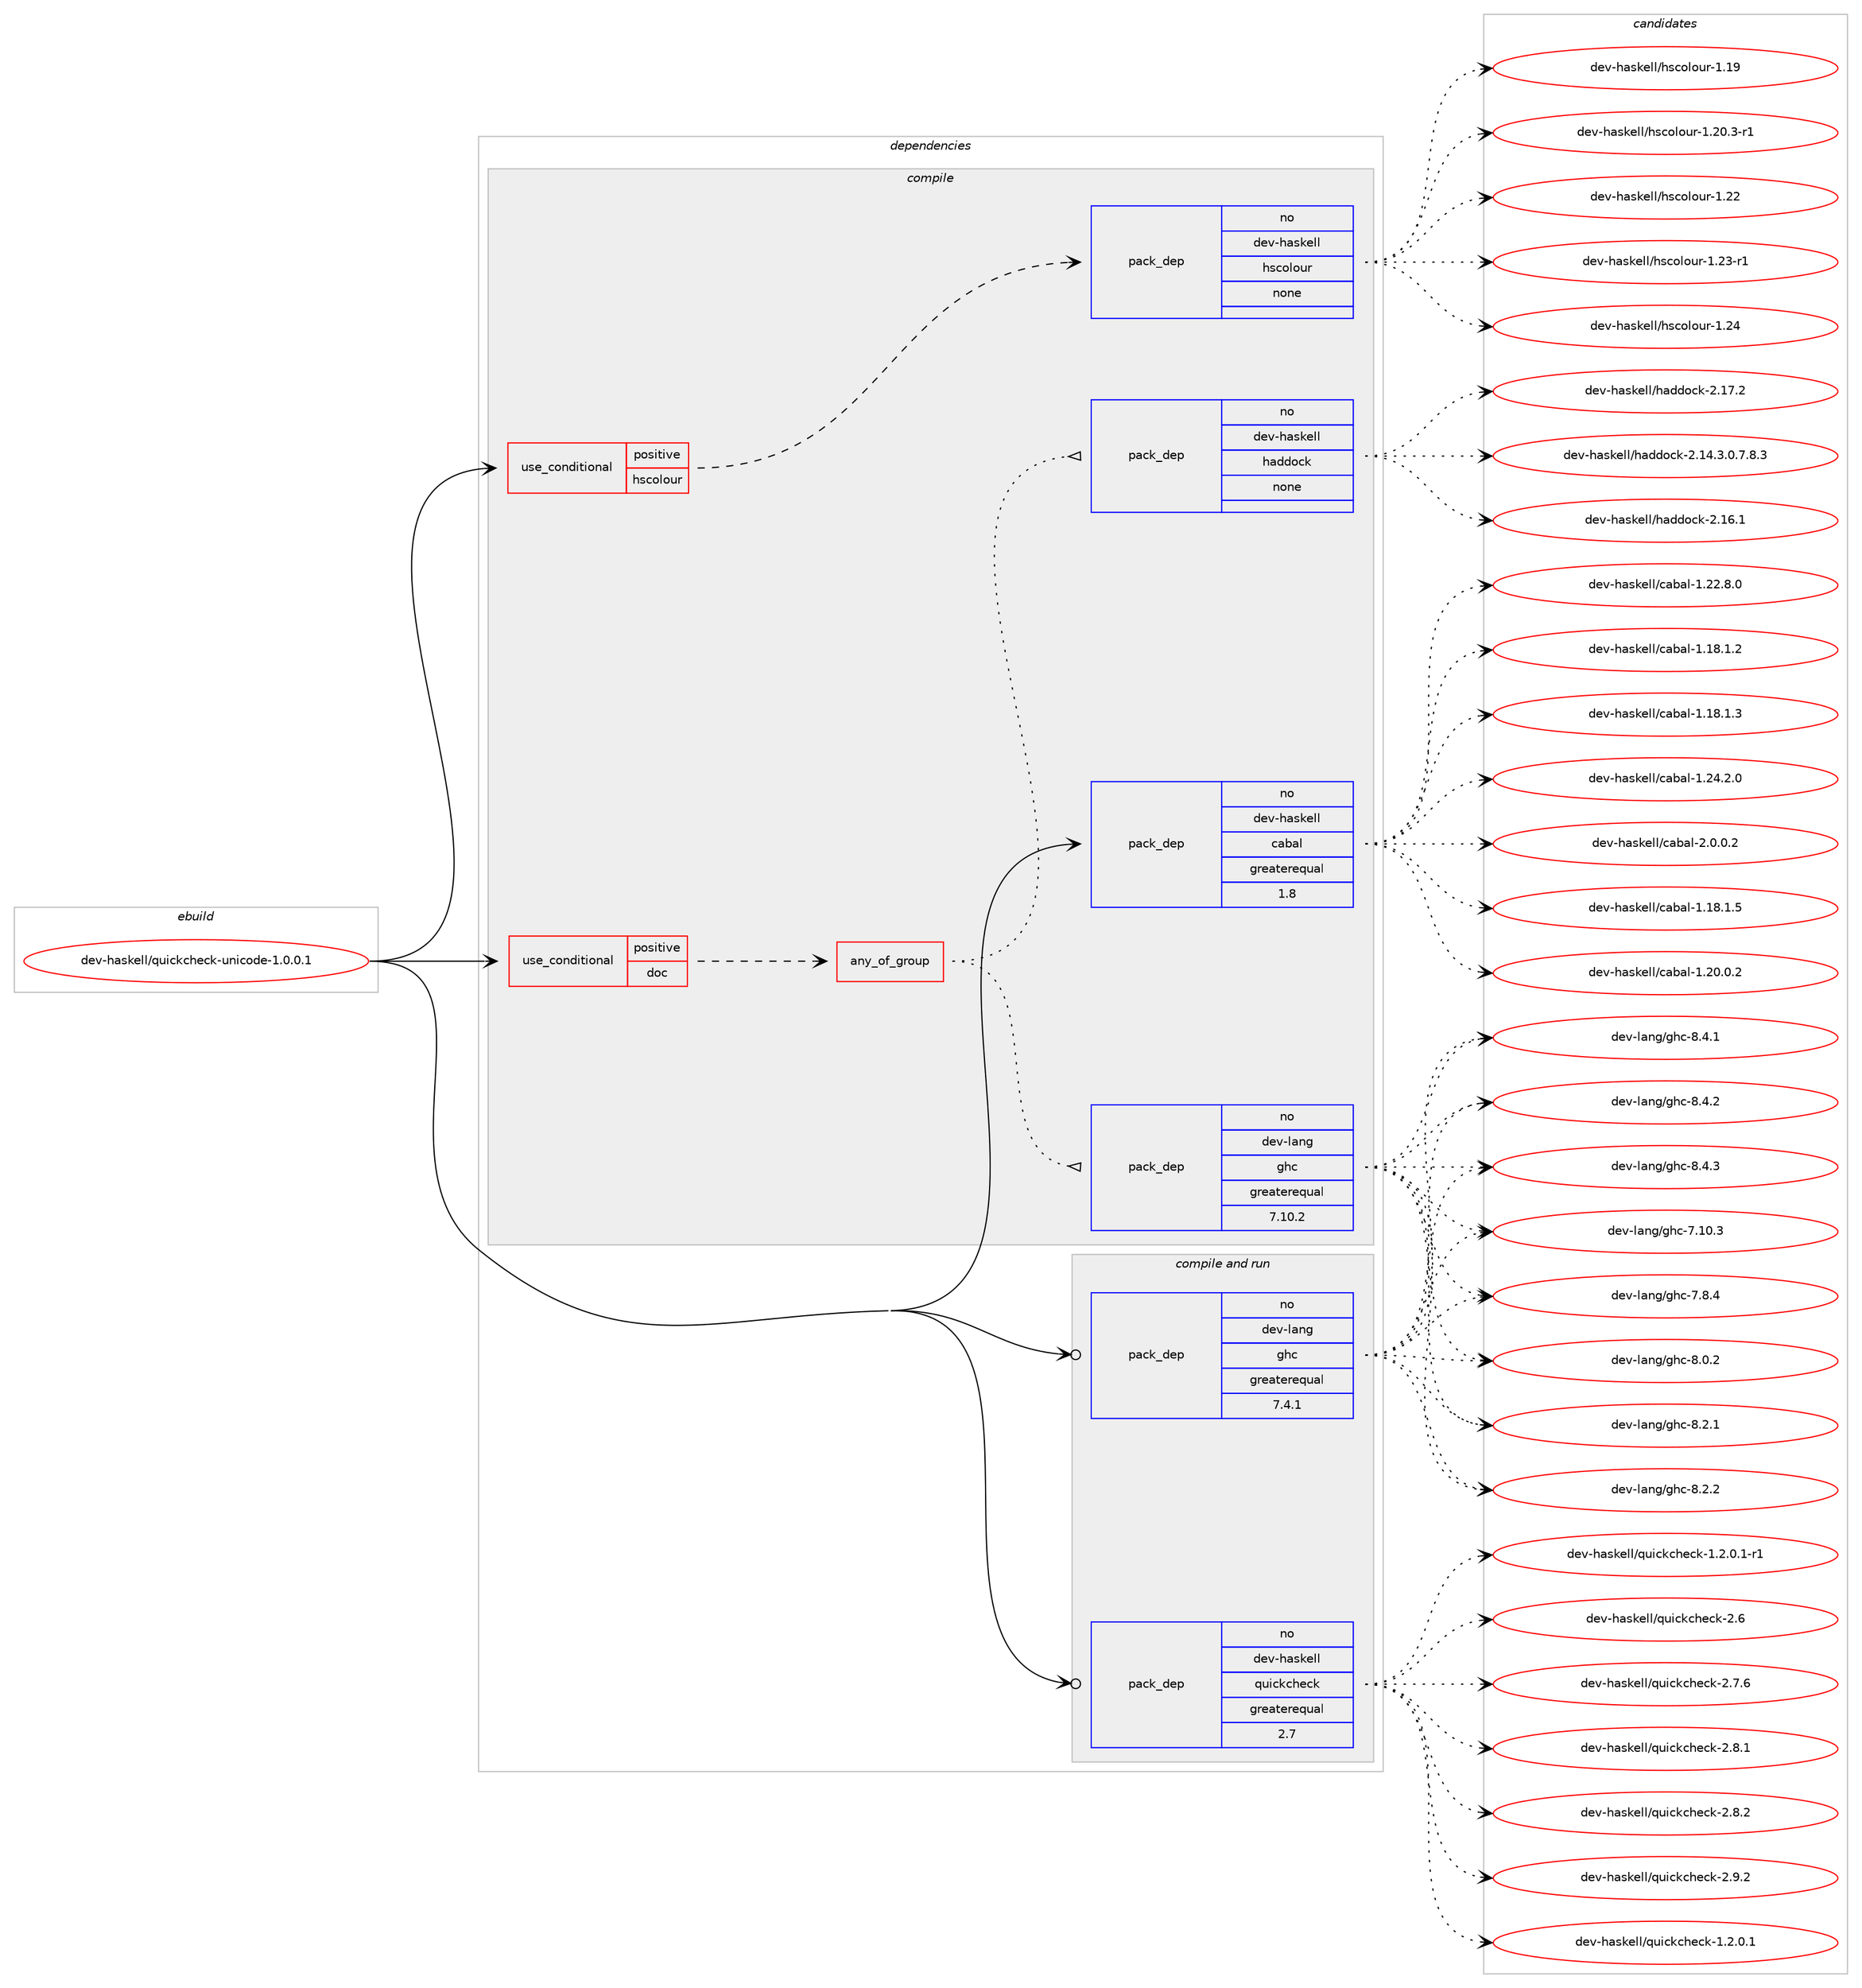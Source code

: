 digraph prolog {

# *************
# Graph options
# *************

newrank=true;
concentrate=true;
compound=true;
graph [rankdir=LR,fontname=Helvetica,fontsize=10,ranksep=1.5];#, ranksep=2.5, nodesep=0.2];
edge  [arrowhead=vee];
node  [fontname=Helvetica,fontsize=10];

# **********
# The ebuild
# **********

subgraph cluster_leftcol {
color=gray;
rank=same;
label=<<i>ebuild</i>>;
id [label="dev-haskell/quickcheck-unicode-1.0.0.1", color=red, width=4, href="../dev-haskell/quickcheck-unicode-1.0.0.1.svg"];
}

# ****************
# The dependencies
# ****************

subgraph cluster_midcol {
color=gray;
label=<<i>dependencies</i>>;
subgraph cluster_compile {
fillcolor="#eeeeee";
style=filled;
label=<<i>compile</i>>;
subgraph cond361167 {
dependency1342363 [label=<<TABLE BORDER="0" CELLBORDER="1" CELLSPACING="0" CELLPADDING="4"><TR><TD ROWSPAN="3" CELLPADDING="10">use_conditional</TD></TR><TR><TD>positive</TD></TR><TR><TD>doc</TD></TR></TABLE>>, shape=none, color=red];
subgraph any21439 {
dependency1342364 [label=<<TABLE BORDER="0" CELLBORDER="1" CELLSPACING="0" CELLPADDING="4"><TR><TD CELLPADDING="10">any_of_group</TD></TR></TABLE>>, shape=none, color=red];subgraph pack959205 {
dependency1342365 [label=<<TABLE BORDER="0" CELLBORDER="1" CELLSPACING="0" CELLPADDING="4" WIDTH="220"><TR><TD ROWSPAN="6" CELLPADDING="30">pack_dep</TD></TR><TR><TD WIDTH="110">no</TD></TR><TR><TD>dev-haskell</TD></TR><TR><TD>haddock</TD></TR><TR><TD>none</TD></TR><TR><TD></TD></TR></TABLE>>, shape=none, color=blue];
}
dependency1342364:e -> dependency1342365:w [weight=20,style="dotted",arrowhead="oinv"];
subgraph pack959206 {
dependency1342366 [label=<<TABLE BORDER="0" CELLBORDER="1" CELLSPACING="0" CELLPADDING="4" WIDTH="220"><TR><TD ROWSPAN="6" CELLPADDING="30">pack_dep</TD></TR><TR><TD WIDTH="110">no</TD></TR><TR><TD>dev-lang</TD></TR><TR><TD>ghc</TD></TR><TR><TD>greaterequal</TD></TR><TR><TD>7.10.2</TD></TR></TABLE>>, shape=none, color=blue];
}
dependency1342364:e -> dependency1342366:w [weight=20,style="dotted",arrowhead="oinv"];
}
dependency1342363:e -> dependency1342364:w [weight=20,style="dashed",arrowhead="vee"];
}
id:e -> dependency1342363:w [weight=20,style="solid",arrowhead="vee"];
subgraph cond361168 {
dependency1342367 [label=<<TABLE BORDER="0" CELLBORDER="1" CELLSPACING="0" CELLPADDING="4"><TR><TD ROWSPAN="3" CELLPADDING="10">use_conditional</TD></TR><TR><TD>positive</TD></TR><TR><TD>hscolour</TD></TR></TABLE>>, shape=none, color=red];
subgraph pack959207 {
dependency1342368 [label=<<TABLE BORDER="0" CELLBORDER="1" CELLSPACING="0" CELLPADDING="4" WIDTH="220"><TR><TD ROWSPAN="6" CELLPADDING="30">pack_dep</TD></TR><TR><TD WIDTH="110">no</TD></TR><TR><TD>dev-haskell</TD></TR><TR><TD>hscolour</TD></TR><TR><TD>none</TD></TR><TR><TD></TD></TR></TABLE>>, shape=none, color=blue];
}
dependency1342367:e -> dependency1342368:w [weight=20,style="dashed",arrowhead="vee"];
}
id:e -> dependency1342367:w [weight=20,style="solid",arrowhead="vee"];
subgraph pack959208 {
dependency1342369 [label=<<TABLE BORDER="0" CELLBORDER="1" CELLSPACING="0" CELLPADDING="4" WIDTH="220"><TR><TD ROWSPAN="6" CELLPADDING="30">pack_dep</TD></TR><TR><TD WIDTH="110">no</TD></TR><TR><TD>dev-haskell</TD></TR><TR><TD>cabal</TD></TR><TR><TD>greaterequal</TD></TR><TR><TD>1.8</TD></TR></TABLE>>, shape=none, color=blue];
}
id:e -> dependency1342369:w [weight=20,style="solid",arrowhead="vee"];
}
subgraph cluster_compileandrun {
fillcolor="#eeeeee";
style=filled;
label=<<i>compile and run</i>>;
subgraph pack959209 {
dependency1342370 [label=<<TABLE BORDER="0" CELLBORDER="1" CELLSPACING="0" CELLPADDING="4" WIDTH="220"><TR><TD ROWSPAN="6" CELLPADDING="30">pack_dep</TD></TR><TR><TD WIDTH="110">no</TD></TR><TR><TD>dev-haskell</TD></TR><TR><TD>quickcheck</TD></TR><TR><TD>greaterequal</TD></TR><TR><TD>2.7</TD></TR></TABLE>>, shape=none, color=blue];
}
id:e -> dependency1342370:w [weight=20,style="solid",arrowhead="odotvee"];
subgraph pack959210 {
dependency1342371 [label=<<TABLE BORDER="0" CELLBORDER="1" CELLSPACING="0" CELLPADDING="4" WIDTH="220"><TR><TD ROWSPAN="6" CELLPADDING="30">pack_dep</TD></TR><TR><TD WIDTH="110">no</TD></TR><TR><TD>dev-lang</TD></TR><TR><TD>ghc</TD></TR><TR><TD>greaterequal</TD></TR><TR><TD>7.4.1</TD></TR></TABLE>>, shape=none, color=blue];
}
id:e -> dependency1342371:w [weight=20,style="solid",arrowhead="odotvee"];
}
subgraph cluster_run {
fillcolor="#eeeeee";
style=filled;
label=<<i>run</i>>;
}
}

# **************
# The candidates
# **************

subgraph cluster_choices {
rank=same;
color=gray;
label=<<i>candidates</i>>;

subgraph choice959205 {
color=black;
nodesep=1;
choice1001011184510497115107101108108471049710010011199107455046495246514648465546564651 [label="dev-haskell/haddock-2.14.3.0.7.8.3", color=red, width=4,href="../dev-haskell/haddock-2.14.3.0.7.8.3.svg"];
choice100101118451049711510710110810847104971001001119910745504649544649 [label="dev-haskell/haddock-2.16.1", color=red, width=4,href="../dev-haskell/haddock-2.16.1.svg"];
choice100101118451049711510710110810847104971001001119910745504649554650 [label="dev-haskell/haddock-2.17.2", color=red, width=4,href="../dev-haskell/haddock-2.17.2.svg"];
dependency1342365:e -> choice1001011184510497115107101108108471049710010011199107455046495246514648465546564651:w [style=dotted,weight="100"];
dependency1342365:e -> choice100101118451049711510710110810847104971001001119910745504649544649:w [style=dotted,weight="100"];
dependency1342365:e -> choice100101118451049711510710110810847104971001001119910745504649554650:w [style=dotted,weight="100"];
}
subgraph choice959206 {
color=black;
nodesep=1;
choice1001011184510897110103471031049945554649484651 [label="dev-lang/ghc-7.10.3", color=red, width=4,href="../dev-lang/ghc-7.10.3.svg"];
choice10010111845108971101034710310499455546564652 [label="dev-lang/ghc-7.8.4", color=red, width=4,href="../dev-lang/ghc-7.8.4.svg"];
choice10010111845108971101034710310499455646484650 [label="dev-lang/ghc-8.0.2", color=red, width=4,href="../dev-lang/ghc-8.0.2.svg"];
choice10010111845108971101034710310499455646504649 [label="dev-lang/ghc-8.2.1", color=red, width=4,href="../dev-lang/ghc-8.2.1.svg"];
choice10010111845108971101034710310499455646504650 [label="dev-lang/ghc-8.2.2", color=red, width=4,href="../dev-lang/ghc-8.2.2.svg"];
choice10010111845108971101034710310499455646524649 [label="dev-lang/ghc-8.4.1", color=red, width=4,href="../dev-lang/ghc-8.4.1.svg"];
choice10010111845108971101034710310499455646524650 [label="dev-lang/ghc-8.4.2", color=red, width=4,href="../dev-lang/ghc-8.4.2.svg"];
choice10010111845108971101034710310499455646524651 [label="dev-lang/ghc-8.4.3", color=red, width=4,href="../dev-lang/ghc-8.4.3.svg"];
dependency1342366:e -> choice1001011184510897110103471031049945554649484651:w [style=dotted,weight="100"];
dependency1342366:e -> choice10010111845108971101034710310499455546564652:w [style=dotted,weight="100"];
dependency1342366:e -> choice10010111845108971101034710310499455646484650:w [style=dotted,weight="100"];
dependency1342366:e -> choice10010111845108971101034710310499455646504649:w [style=dotted,weight="100"];
dependency1342366:e -> choice10010111845108971101034710310499455646504650:w [style=dotted,weight="100"];
dependency1342366:e -> choice10010111845108971101034710310499455646524649:w [style=dotted,weight="100"];
dependency1342366:e -> choice10010111845108971101034710310499455646524650:w [style=dotted,weight="100"];
dependency1342366:e -> choice10010111845108971101034710310499455646524651:w [style=dotted,weight="100"];
}
subgraph choice959207 {
color=black;
nodesep=1;
choice100101118451049711510710110810847104115991111081111171144549464957 [label="dev-haskell/hscolour-1.19", color=red, width=4,href="../dev-haskell/hscolour-1.19.svg"];
choice10010111845104971151071011081084710411599111108111117114454946504846514511449 [label="dev-haskell/hscolour-1.20.3-r1", color=red, width=4,href="../dev-haskell/hscolour-1.20.3-r1.svg"];
choice100101118451049711510710110810847104115991111081111171144549465050 [label="dev-haskell/hscolour-1.22", color=red, width=4,href="../dev-haskell/hscolour-1.22.svg"];
choice1001011184510497115107101108108471041159911110811111711445494650514511449 [label="dev-haskell/hscolour-1.23-r1", color=red, width=4,href="../dev-haskell/hscolour-1.23-r1.svg"];
choice100101118451049711510710110810847104115991111081111171144549465052 [label="dev-haskell/hscolour-1.24", color=red, width=4,href="../dev-haskell/hscolour-1.24.svg"];
dependency1342368:e -> choice100101118451049711510710110810847104115991111081111171144549464957:w [style=dotted,weight="100"];
dependency1342368:e -> choice10010111845104971151071011081084710411599111108111117114454946504846514511449:w [style=dotted,weight="100"];
dependency1342368:e -> choice100101118451049711510710110810847104115991111081111171144549465050:w [style=dotted,weight="100"];
dependency1342368:e -> choice1001011184510497115107101108108471041159911110811111711445494650514511449:w [style=dotted,weight="100"];
dependency1342368:e -> choice100101118451049711510710110810847104115991111081111171144549465052:w [style=dotted,weight="100"];
}
subgraph choice959208 {
color=black;
nodesep=1;
choice10010111845104971151071011081084799979897108454946495646494650 [label="dev-haskell/cabal-1.18.1.2", color=red, width=4,href="../dev-haskell/cabal-1.18.1.2.svg"];
choice10010111845104971151071011081084799979897108454946495646494651 [label="dev-haskell/cabal-1.18.1.3", color=red, width=4,href="../dev-haskell/cabal-1.18.1.3.svg"];
choice10010111845104971151071011081084799979897108454946495646494653 [label="dev-haskell/cabal-1.18.1.5", color=red, width=4,href="../dev-haskell/cabal-1.18.1.5.svg"];
choice10010111845104971151071011081084799979897108454946504846484650 [label="dev-haskell/cabal-1.20.0.2", color=red, width=4,href="../dev-haskell/cabal-1.20.0.2.svg"];
choice10010111845104971151071011081084799979897108454946505046564648 [label="dev-haskell/cabal-1.22.8.0", color=red, width=4,href="../dev-haskell/cabal-1.22.8.0.svg"];
choice10010111845104971151071011081084799979897108454946505246504648 [label="dev-haskell/cabal-1.24.2.0", color=red, width=4,href="../dev-haskell/cabal-1.24.2.0.svg"];
choice100101118451049711510710110810847999798971084550464846484650 [label="dev-haskell/cabal-2.0.0.2", color=red, width=4,href="../dev-haskell/cabal-2.0.0.2.svg"];
dependency1342369:e -> choice10010111845104971151071011081084799979897108454946495646494650:w [style=dotted,weight="100"];
dependency1342369:e -> choice10010111845104971151071011081084799979897108454946495646494651:w [style=dotted,weight="100"];
dependency1342369:e -> choice10010111845104971151071011081084799979897108454946495646494653:w [style=dotted,weight="100"];
dependency1342369:e -> choice10010111845104971151071011081084799979897108454946504846484650:w [style=dotted,weight="100"];
dependency1342369:e -> choice10010111845104971151071011081084799979897108454946505046564648:w [style=dotted,weight="100"];
dependency1342369:e -> choice10010111845104971151071011081084799979897108454946505246504648:w [style=dotted,weight="100"];
dependency1342369:e -> choice100101118451049711510710110810847999798971084550464846484650:w [style=dotted,weight="100"];
}
subgraph choice959209 {
color=black;
nodesep=1;
choice1001011184510497115107101108108471131171059910799104101991074549465046484649 [label="dev-haskell/quickcheck-1.2.0.1", color=red, width=4,href="../dev-haskell/quickcheck-1.2.0.1.svg"];
choice10010111845104971151071011081084711311710599107991041019910745494650464846494511449 [label="dev-haskell/quickcheck-1.2.0.1-r1", color=red, width=4,href="../dev-haskell/quickcheck-1.2.0.1-r1.svg"];
choice10010111845104971151071011081084711311710599107991041019910745504654 [label="dev-haskell/quickcheck-2.6", color=red, width=4,href="../dev-haskell/quickcheck-2.6.svg"];
choice100101118451049711510710110810847113117105991079910410199107455046554654 [label="dev-haskell/quickcheck-2.7.6", color=red, width=4,href="../dev-haskell/quickcheck-2.7.6.svg"];
choice100101118451049711510710110810847113117105991079910410199107455046564649 [label="dev-haskell/quickcheck-2.8.1", color=red, width=4,href="../dev-haskell/quickcheck-2.8.1.svg"];
choice100101118451049711510710110810847113117105991079910410199107455046564650 [label="dev-haskell/quickcheck-2.8.2", color=red, width=4,href="../dev-haskell/quickcheck-2.8.2.svg"];
choice100101118451049711510710110810847113117105991079910410199107455046574650 [label="dev-haskell/quickcheck-2.9.2", color=red, width=4,href="../dev-haskell/quickcheck-2.9.2.svg"];
dependency1342370:e -> choice1001011184510497115107101108108471131171059910799104101991074549465046484649:w [style=dotted,weight="100"];
dependency1342370:e -> choice10010111845104971151071011081084711311710599107991041019910745494650464846494511449:w [style=dotted,weight="100"];
dependency1342370:e -> choice10010111845104971151071011081084711311710599107991041019910745504654:w [style=dotted,weight="100"];
dependency1342370:e -> choice100101118451049711510710110810847113117105991079910410199107455046554654:w [style=dotted,weight="100"];
dependency1342370:e -> choice100101118451049711510710110810847113117105991079910410199107455046564649:w [style=dotted,weight="100"];
dependency1342370:e -> choice100101118451049711510710110810847113117105991079910410199107455046564650:w [style=dotted,weight="100"];
dependency1342370:e -> choice100101118451049711510710110810847113117105991079910410199107455046574650:w [style=dotted,weight="100"];
}
subgraph choice959210 {
color=black;
nodesep=1;
choice1001011184510897110103471031049945554649484651 [label="dev-lang/ghc-7.10.3", color=red, width=4,href="../dev-lang/ghc-7.10.3.svg"];
choice10010111845108971101034710310499455546564652 [label="dev-lang/ghc-7.8.4", color=red, width=4,href="../dev-lang/ghc-7.8.4.svg"];
choice10010111845108971101034710310499455646484650 [label="dev-lang/ghc-8.0.2", color=red, width=4,href="../dev-lang/ghc-8.0.2.svg"];
choice10010111845108971101034710310499455646504649 [label="dev-lang/ghc-8.2.1", color=red, width=4,href="../dev-lang/ghc-8.2.1.svg"];
choice10010111845108971101034710310499455646504650 [label="dev-lang/ghc-8.2.2", color=red, width=4,href="../dev-lang/ghc-8.2.2.svg"];
choice10010111845108971101034710310499455646524649 [label="dev-lang/ghc-8.4.1", color=red, width=4,href="../dev-lang/ghc-8.4.1.svg"];
choice10010111845108971101034710310499455646524650 [label="dev-lang/ghc-8.4.2", color=red, width=4,href="../dev-lang/ghc-8.4.2.svg"];
choice10010111845108971101034710310499455646524651 [label="dev-lang/ghc-8.4.3", color=red, width=4,href="../dev-lang/ghc-8.4.3.svg"];
dependency1342371:e -> choice1001011184510897110103471031049945554649484651:w [style=dotted,weight="100"];
dependency1342371:e -> choice10010111845108971101034710310499455546564652:w [style=dotted,weight="100"];
dependency1342371:e -> choice10010111845108971101034710310499455646484650:w [style=dotted,weight="100"];
dependency1342371:e -> choice10010111845108971101034710310499455646504649:w [style=dotted,weight="100"];
dependency1342371:e -> choice10010111845108971101034710310499455646504650:w [style=dotted,weight="100"];
dependency1342371:e -> choice10010111845108971101034710310499455646524649:w [style=dotted,weight="100"];
dependency1342371:e -> choice10010111845108971101034710310499455646524650:w [style=dotted,weight="100"];
dependency1342371:e -> choice10010111845108971101034710310499455646524651:w [style=dotted,weight="100"];
}
}

}
